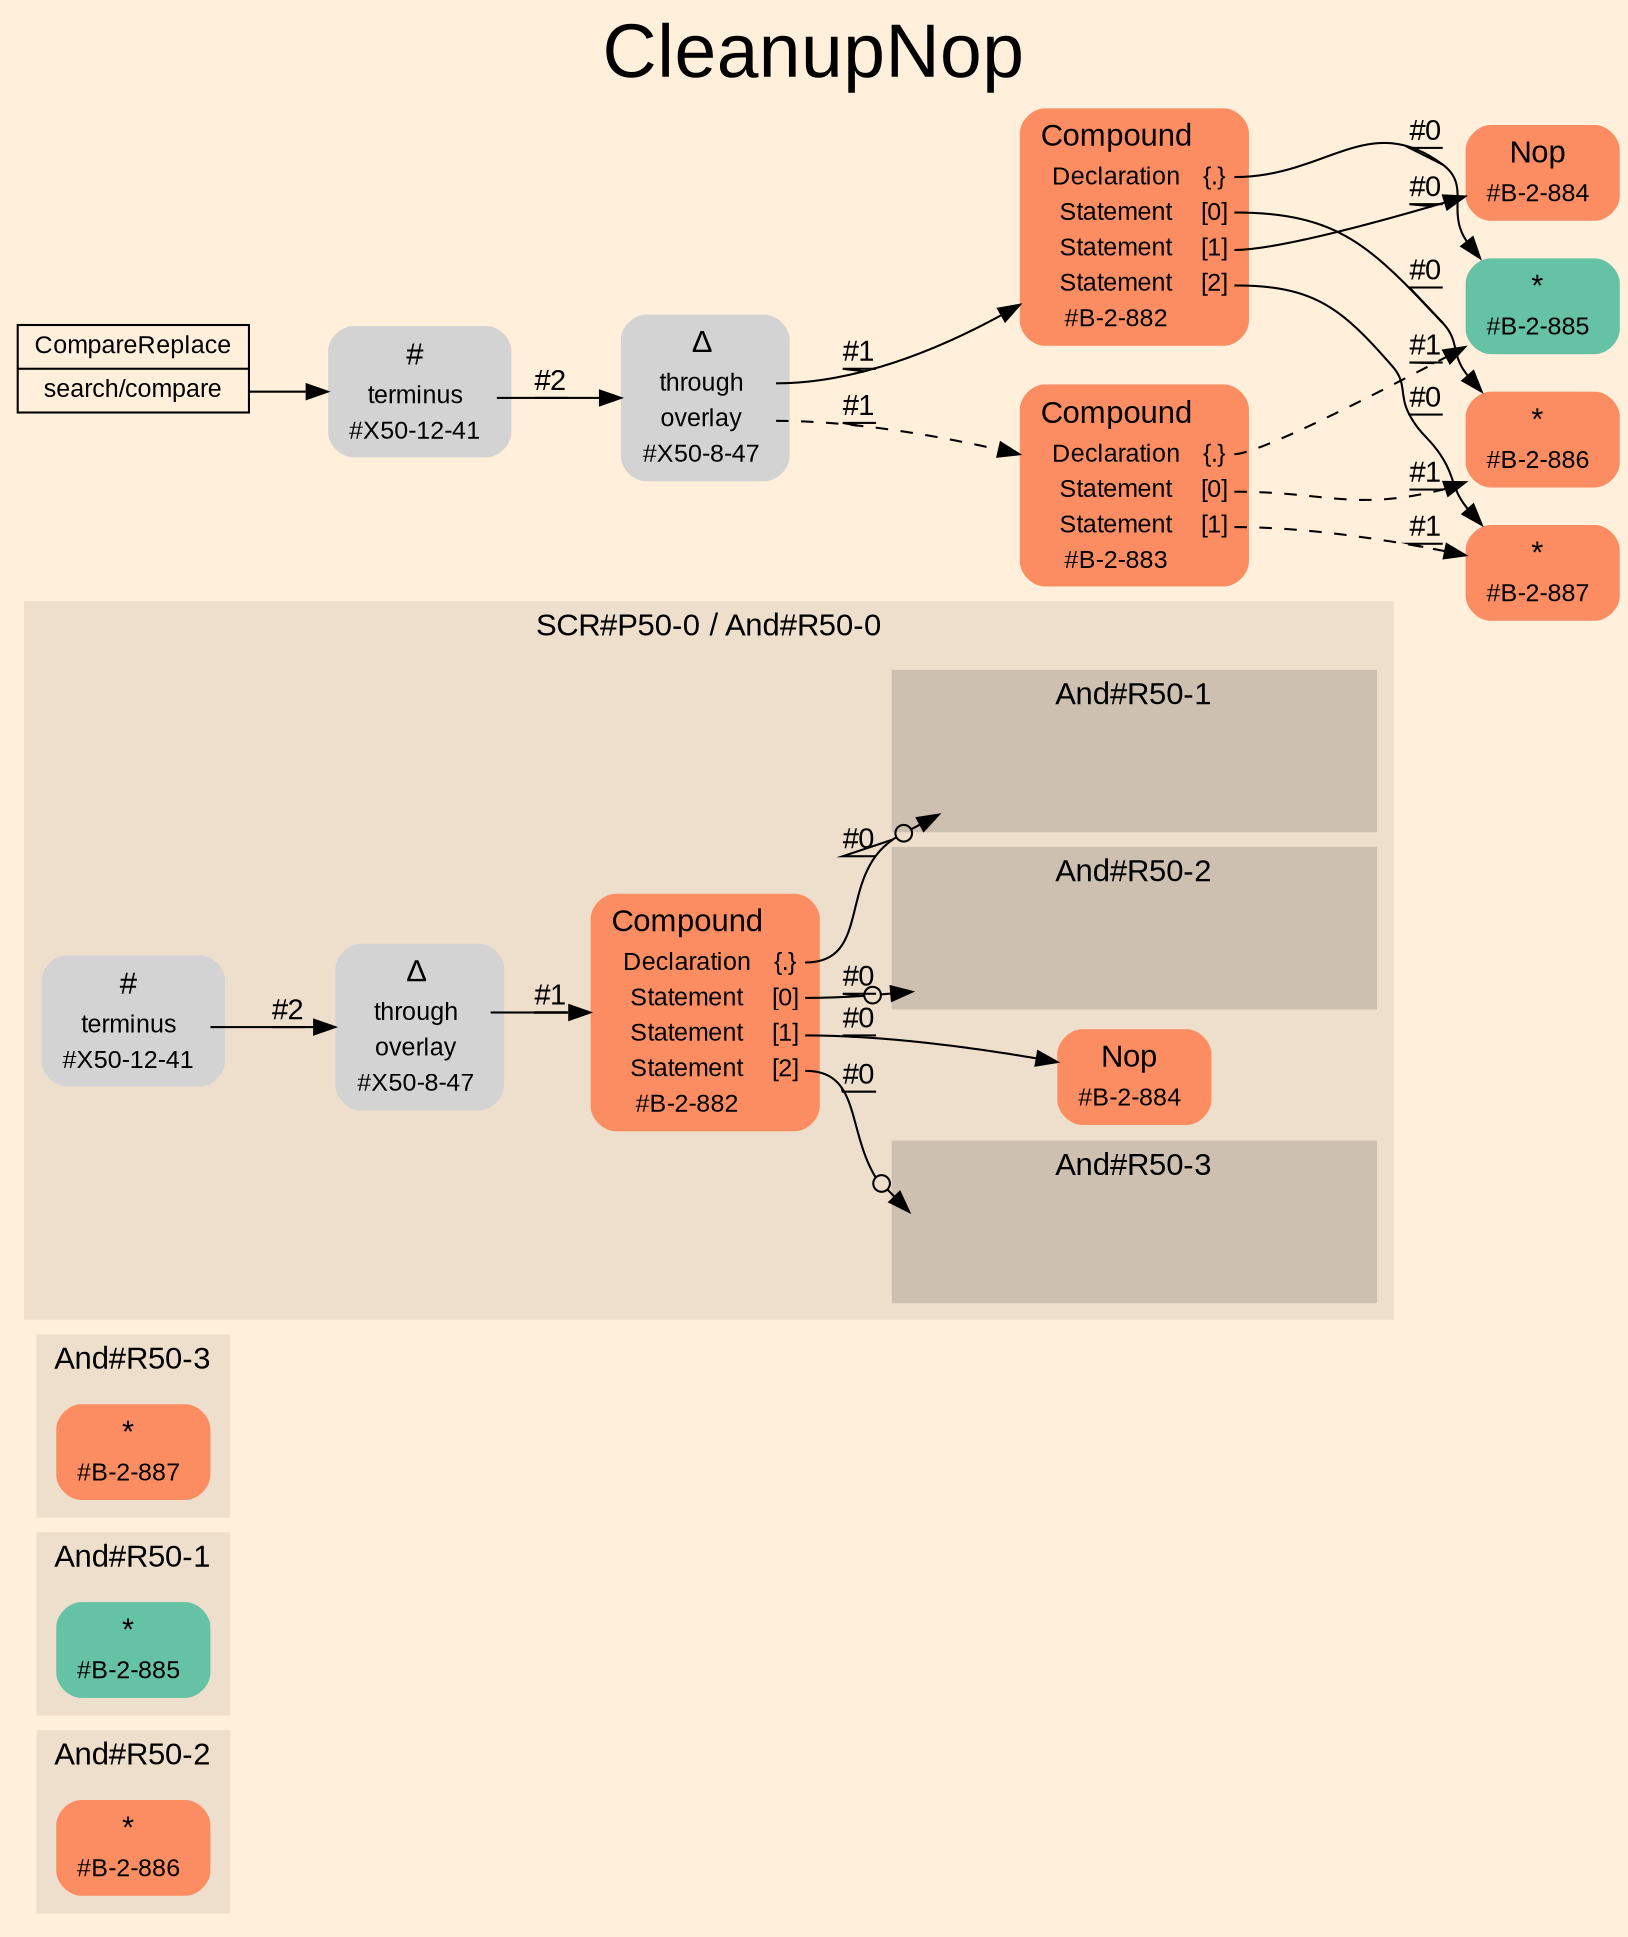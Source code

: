 digraph "CleanupNop" {
label = "CleanupNop"
labelloc = t
fontsize = "36"
graph [
    rankdir = "LR"
    ranksep = 0.3
    bgcolor = antiquewhite1
    color = black
    fontcolor = black
    fontname = "Arial"
];
node [
    fontname = "Arial"
];
edge [
    fontname = "Arial"
];

// -------------------- figure And#R50-2 --------------------
// -------- region And#R50-2 ----------
subgraph "clusterAnd#R50-2" {
    label = "And#R50-2"
    style = "filled"
    color = antiquewhite2
    fontsize = "15"
    "And#R50-2/#B-2-886" [
        // -------- block And#R50-2/#B-2-886 ----------
        shape = "plaintext"
        fillcolor = "/set28/2"
        label = <<TABLE BORDER="0" CELLBORDER="0" CELLSPACING="0">
         <TR><TD><FONT POINT-SIZE="15.0">*</FONT></TD><TD></TD></TR>
         <TR><TD>#B-2-886</TD><TD PORT="port0"></TD></TR>
        </TABLE>>
        style = "rounded,filled"
        fontsize = "12"
    ];
    
}


// -------------------- figure And#R50-1 --------------------
// -------- region And#R50-1 ----------
subgraph "clusterAnd#R50-1" {
    label = "And#R50-1"
    style = "filled"
    color = antiquewhite2
    fontsize = "15"
    "And#R50-1/#B-2-885" [
        // -------- block And#R50-1/#B-2-885 ----------
        shape = "plaintext"
        fillcolor = "/set28/1"
        label = <<TABLE BORDER="0" CELLBORDER="0" CELLSPACING="0">
         <TR><TD><FONT POINT-SIZE="15.0">*</FONT></TD><TD></TD></TR>
         <TR><TD>#B-2-885</TD><TD PORT="port0"></TD></TR>
        </TABLE>>
        style = "rounded,filled"
        fontsize = "12"
    ];
    
}


// -------------------- figure And#R50-3 --------------------
// -------- region And#R50-3 ----------
subgraph "clusterAnd#R50-3" {
    label = "And#R50-3"
    style = "filled"
    color = antiquewhite2
    fontsize = "15"
    "And#R50-3/#B-2-887" [
        // -------- block And#R50-3/#B-2-887 ----------
        shape = "plaintext"
        fillcolor = "/set28/2"
        label = <<TABLE BORDER="0" CELLBORDER="0" CELLSPACING="0">
         <TR><TD><FONT POINT-SIZE="15.0">*</FONT></TD><TD></TD></TR>
         <TR><TD>#B-2-887</TD><TD PORT="port0"></TD></TR>
        </TABLE>>
        style = "rounded,filled"
        fontsize = "12"
    ];
    
}


// -------------------- figure And#R50-0 --------------------
// -------- region And#R50-0 ----------
subgraph "clusterAnd#R50-0" {
    label = "SCR#P50-0 / And#R50-0"
    style = "filled"
    color = antiquewhite2
    fontsize = "15"
    "And#R50-0/#X50-12-41" [
        // -------- block And#R50-0/#X50-12-41 ----------
        shape = "plaintext"
        label = <<TABLE BORDER="0" CELLBORDER="0" CELLSPACING="0">
         <TR><TD><FONT POINT-SIZE="15.0">#</FONT></TD><TD></TD></TR>
         <TR><TD>terminus</TD><TD PORT="port0"></TD></TR>
         <TR><TD>#X50-12-41</TD><TD PORT="port1"></TD></TR>
        </TABLE>>
        style = "rounded,filled"
        fontsize = "12"
    ];
    
    "And#R50-0/#B-2-884" [
        // -------- block And#R50-0/#B-2-884 ----------
        shape = "plaintext"
        fillcolor = "/set28/2"
        label = <<TABLE BORDER="0" CELLBORDER="0" CELLSPACING="0">
         <TR><TD><FONT POINT-SIZE="15.0">Nop</FONT></TD><TD></TD></TR>
         <TR><TD>#B-2-884</TD><TD PORT="port0"></TD></TR>
        </TABLE>>
        style = "rounded,filled"
        fontsize = "12"
    ];
    
    "And#R50-0/#X50-8-47" [
        // -------- block And#R50-0/#X50-8-47 ----------
        shape = "plaintext"
        label = <<TABLE BORDER="0" CELLBORDER="0" CELLSPACING="0">
         <TR><TD><FONT POINT-SIZE="15.0">Δ</FONT></TD><TD></TD></TR>
         <TR><TD>through</TD><TD PORT="port0"></TD></TR>
         <TR><TD>overlay</TD><TD PORT="port1"></TD></TR>
         <TR><TD>#X50-8-47</TD><TD PORT="port2"></TD></TR>
        </TABLE>>
        style = "rounded,filled"
        fontsize = "12"
    ];
    
    "And#R50-0/#B-2-882" [
        // -------- block And#R50-0/#B-2-882 ----------
        shape = "plaintext"
        fillcolor = "/set28/2"
        label = <<TABLE BORDER="0" CELLBORDER="0" CELLSPACING="0">
         <TR><TD><FONT POINT-SIZE="15.0">Compound</FONT></TD><TD></TD></TR>
         <TR><TD>Declaration</TD><TD PORT="port0">{.}</TD></TR>
         <TR><TD>Statement</TD><TD PORT="port1">[0]</TD></TR>
         <TR><TD>Statement</TD><TD PORT="port2">[1]</TD></TR>
         <TR><TD>Statement</TD><TD PORT="port3">[2]</TD></TR>
         <TR><TD>#B-2-882</TD><TD PORT="port4"></TD></TR>
        </TABLE>>
        style = "rounded,filled"
        fontsize = "12"
    ];
    
    // -------- region And#R50-0/And#R50-1 ----------
    subgraph "clusterAnd#R50-0/And#R50-1" {
        label = "And#R50-1"
        style = "filled"
        color = antiquewhite3
        fontsize = "15"
        "And#R50-0/And#R50-1/#B-2-885" [
            // -------- block And#R50-0/And#R50-1/#B-2-885 ----------
            shape = none
            fillcolor = "/set28/1"
            style = "invisible"
        ];
        
    }
    
    // -------- region And#R50-0/And#R50-2 ----------
    subgraph "clusterAnd#R50-0/And#R50-2" {
        label = "And#R50-2"
        style = "filled"
        color = antiquewhite3
        fontsize = "15"
        "And#R50-0/And#R50-2/#B-2-886" [
            // -------- block And#R50-0/And#R50-2/#B-2-886 ----------
            shape = none
            fillcolor = "/set28/2"
            style = "invisible"
        ];
        
    }
    
    // -------- region And#R50-0/And#R50-3 ----------
    subgraph "clusterAnd#R50-0/And#R50-3" {
        label = "And#R50-3"
        style = "filled"
        color = antiquewhite3
        fontsize = "15"
        "And#R50-0/And#R50-3/#B-2-887" [
            // -------- block And#R50-0/And#R50-3/#B-2-887 ----------
            shape = none
            fillcolor = "/set28/2"
            style = "invisible"
        ];
        
    }
    
}

"And#R50-0/#X50-12-41":port0 -> "And#R50-0/#X50-8-47" [
    label = "#2"
    decorate = true
    color = black
    fontcolor = black
];

"And#R50-0/#X50-8-47":port0 -> "And#R50-0/#B-2-882" [
    label = "#1"
    decorate = true
    color = black
    fontcolor = black
];

"And#R50-0/#B-2-882":port0 -> "And#R50-0/And#R50-1/#B-2-885" [
    arrowhead="normalnoneodot"
    label = "#0"
    decorate = true
    color = black
    fontcolor = black
];

"And#R50-0/#B-2-882":port1 -> "And#R50-0/And#R50-2/#B-2-886" [
    arrowhead="normalnoneodot"
    label = "#0"
    decorate = true
    color = black
    fontcolor = black
];

"And#R50-0/#B-2-882":port2 -> "And#R50-0/#B-2-884" [
    label = "#0"
    decorate = true
    color = black
    fontcolor = black
];

"And#R50-0/#B-2-882":port3 -> "And#R50-0/And#R50-3/#B-2-887" [
    arrowhead="normalnoneodot"
    label = "#0"
    decorate = true
    color = black
    fontcolor = black
];


// -------------------- transformation figure --------------------
"CR#X50-10-50" [
    // -------- block CR#X50-10-50 ----------
    shape = "record"
    fillcolor = antiquewhite1
    label = "<fixed> CompareReplace | <port0> search/compare"
    style = "filled"
    fontsize = "12"
    color = black
    fontcolor = black
];

"#X50-12-41" [
    // -------- block #X50-12-41 ----------
    shape = "plaintext"
    label = <<TABLE BORDER="0" CELLBORDER="0" CELLSPACING="0">
     <TR><TD><FONT POINT-SIZE="15.0">#</FONT></TD><TD></TD></TR>
     <TR><TD>terminus</TD><TD PORT="port0"></TD></TR>
     <TR><TD>#X50-12-41</TD><TD PORT="port1"></TD></TR>
    </TABLE>>
    style = "rounded,filled"
    fontsize = "12"
];

"#X50-8-47" [
    // -------- block #X50-8-47 ----------
    shape = "plaintext"
    label = <<TABLE BORDER="0" CELLBORDER="0" CELLSPACING="0">
     <TR><TD><FONT POINT-SIZE="15.0">Δ</FONT></TD><TD></TD></TR>
     <TR><TD>through</TD><TD PORT="port0"></TD></TR>
     <TR><TD>overlay</TD><TD PORT="port1"></TD></TR>
     <TR><TD>#X50-8-47</TD><TD PORT="port2"></TD></TR>
    </TABLE>>
    style = "rounded,filled"
    fontsize = "12"
];

"#B-2-882" [
    // -------- block #B-2-882 ----------
    shape = "plaintext"
    fillcolor = "/set28/2"
    label = <<TABLE BORDER="0" CELLBORDER="0" CELLSPACING="0">
     <TR><TD><FONT POINT-SIZE="15.0">Compound</FONT></TD><TD></TD></TR>
     <TR><TD>Declaration</TD><TD PORT="port0">{.}</TD></TR>
     <TR><TD>Statement</TD><TD PORT="port1">[0]</TD></TR>
     <TR><TD>Statement</TD><TD PORT="port2">[1]</TD></TR>
     <TR><TD>Statement</TD><TD PORT="port3">[2]</TD></TR>
     <TR><TD>#B-2-882</TD><TD PORT="port4"></TD></TR>
    </TABLE>>
    style = "rounded,filled"
    fontsize = "12"
];

"#B-2-885" [
    // -------- block #B-2-885 ----------
    shape = "plaintext"
    fillcolor = "/set28/1"
    label = <<TABLE BORDER="0" CELLBORDER="0" CELLSPACING="0">
     <TR><TD><FONT POINT-SIZE="15.0">*</FONT></TD><TD></TD></TR>
     <TR><TD>#B-2-885</TD><TD PORT="port0"></TD></TR>
    </TABLE>>
    style = "rounded,filled"
    fontsize = "12"
];

"#B-2-886" [
    // -------- block #B-2-886 ----------
    shape = "plaintext"
    fillcolor = "/set28/2"
    label = <<TABLE BORDER="0" CELLBORDER="0" CELLSPACING="0">
     <TR><TD><FONT POINT-SIZE="15.0">*</FONT></TD><TD></TD></TR>
     <TR><TD>#B-2-886</TD><TD PORT="port0"></TD></TR>
    </TABLE>>
    style = "rounded,filled"
    fontsize = "12"
];

"#B-2-884" [
    // -------- block #B-2-884 ----------
    shape = "plaintext"
    fillcolor = "/set28/2"
    label = <<TABLE BORDER="0" CELLBORDER="0" CELLSPACING="0">
     <TR><TD><FONT POINT-SIZE="15.0">Nop</FONT></TD><TD></TD></TR>
     <TR><TD>#B-2-884</TD><TD PORT="port0"></TD></TR>
    </TABLE>>
    style = "rounded,filled"
    fontsize = "12"
];

"#B-2-887" [
    // -------- block #B-2-887 ----------
    shape = "plaintext"
    fillcolor = "/set28/2"
    label = <<TABLE BORDER="0" CELLBORDER="0" CELLSPACING="0">
     <TR><TD><FONT POINT-SIZE="15.0">*</FONT></TD><TD></TD></TR>
     <TR><TD>#B-2-887</TD><TD PORT="port0"></TD></TR>
    </TABLE>>
    style = "rounded,filled"
    fontsize = "12"
];

"#B-2-883" [
    // -------- block #B-2-883 ----------
    shape = "plaintext"
    fillcolor = "/set28/2"
    label = <<TABLE BORDER="0" CELLBORDER="0" CELLSPACING="0">
     <TR><TD><FONT POINT-SIZE="15.0">Compound</FONT></TD><TD></TD></TR>
     <TR><TD>Declaration</TD><TD PORT="port0">{.}</TD></TR>
     <TR><TD>Statement</TD><TD PORT="port1">[0]</TD></TR>
     <TR><TD>Statement</TD><TD PORT="port2">[1]</TD></TR>
     <TR><TD>#B-2-883</TD><TD PORT="port3"></TD></TR>
    </TABLE>>
    style = "rounded,filled"
    fontsize = "12"
];

"CR#X50-10-50":port0 -> "#X50-12-41" [
    label = ""
    decorate = true
    color = black
    fontcolor = black
];

"#X50-12-41":port0 -> "#X50-8-47" [
    label = "#2"
    decorate = true
    color = black
    fontcolor = black
];

"#X50-8-47":port0 -> "#B-2-882" [
    label = "#1"
    decorate = true
    color = black
    fontcolor = black
];

"#X50-8-47":port1 -> "#B-2-883" [
    style="dashed"
    label = "#1"
    decorate = true
    color = black
    fontcolor = black
];

"#B-2-882":port0 -> "#B-2-885" [
    label = "#0"
    decorate = true
    color = black
    fontcolor = black
];

"#B-2-882":port1 -> "#B-2-886" [
    label = "#0"
    decorate = true
    color = black
    fontcolor = black
];

"#B-2-882":port2 -> "#B-2-884" [
    label = "#0"
    decorate = true
    color = black
    fontcolor = black
];

"#B-2-882":port3 -> "#B-2-887" [
    label = "#0"
    decorate = true
    color = black
    fontcolor = black
];

"#B-2-883":port0 -> "#B-2-885" [
    style="dashed"
    label = "#1"
    decorate = true
    color = black
    fontcolor = black
];

"#B-2-883":port1 -> "#B-2-886" [
    style="dashed"
    label = "#1"
    decorate = true
    color = black
    fontcolor = black
];

"#B-2-883":port2 -> "#B-2-887" [
    style="dashed"
    label = "#1"
    decorate = true
    color = black
    fontcolor = black
];


}
